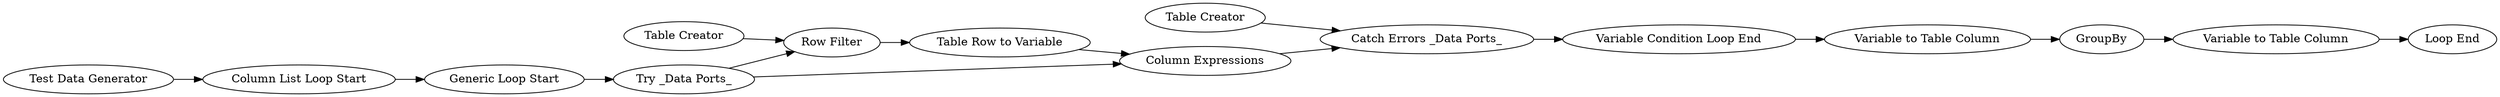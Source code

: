 digraph {
	"-4374522799744928561_1698" [label="Generic Loop Start"]
	"-4374522799744928561_1704" [label="Table Creator"]
	"-4374522799744928561_1706" [label="Table Row to Variable"]
	"-4374522799744928561_1558" [label="Test Data Generator"]
	"-4374522799744928561_1696" [label="Variable to Table Column"]
	"-4374522799744928561_1699" [label="Try _Data Ports_"]
	"-4374522799744928561_1695" [label=GroupBy]
	"-4374522799744928561_1702" [label="Table Creator"]
	"-4374522799744928561_1700" [label="Catch Errors _Data Ports_"]
	"-4374522799744928561_1630" [label="Column Expressions"]
	"-4374522799744928561_1705" [label="Row Filter"]
	"-4374522799744928561_1697" [label="Loop End"]
	"-4374522799744928561_1693" [label="Variable to Table Column"]
	"-4374522799744928561_1628" [label="Column List Loop Start"]
	"-4374522799744928561_1701" [label="Variable Condition Loop End"]
	"-4374522799744928561_1630" -> "-4374522799744928561_1700"
	"-4374522799744928561_1698" -> "-4374522799744928561_1699"
	"-4374522799744928561_1696" -> "-4374522799744928561_1697"
	"-4374522799744928561_1558" -> "-4374522799744928561_1628"
	"-4374522799744928561_1693" -> "-4374522799744928561_1695"
	"-4374522799744928561_1702" -> "-4374522799744928561_1705"
	"-4374522799744928561_1700" -> "-4374522799744928561_1701"
	"-4374522799744928561_1699" -> "-4374522799744928561_1630"
	"-4374522799744928561_1704" -> "-4374522799744928561_1700"
	"-4374522799744928561_1706" -> "-4374522799744928561_1630"
	"-4374522799744928561_1628" -> "-4374522799744928561_1698"
	"-4374522799744928561_1695" -> "-4374522799744928561_1696"
	"-4374522799744928561_1705" -> "-4374522799744928561_1706"
	"-4374522799744928561_1699" -> "-4374522799744928561_1705"
	"-4374522799744928561_1701" -> "-4374522799744928561_1693"
	rankdir=LR
}
